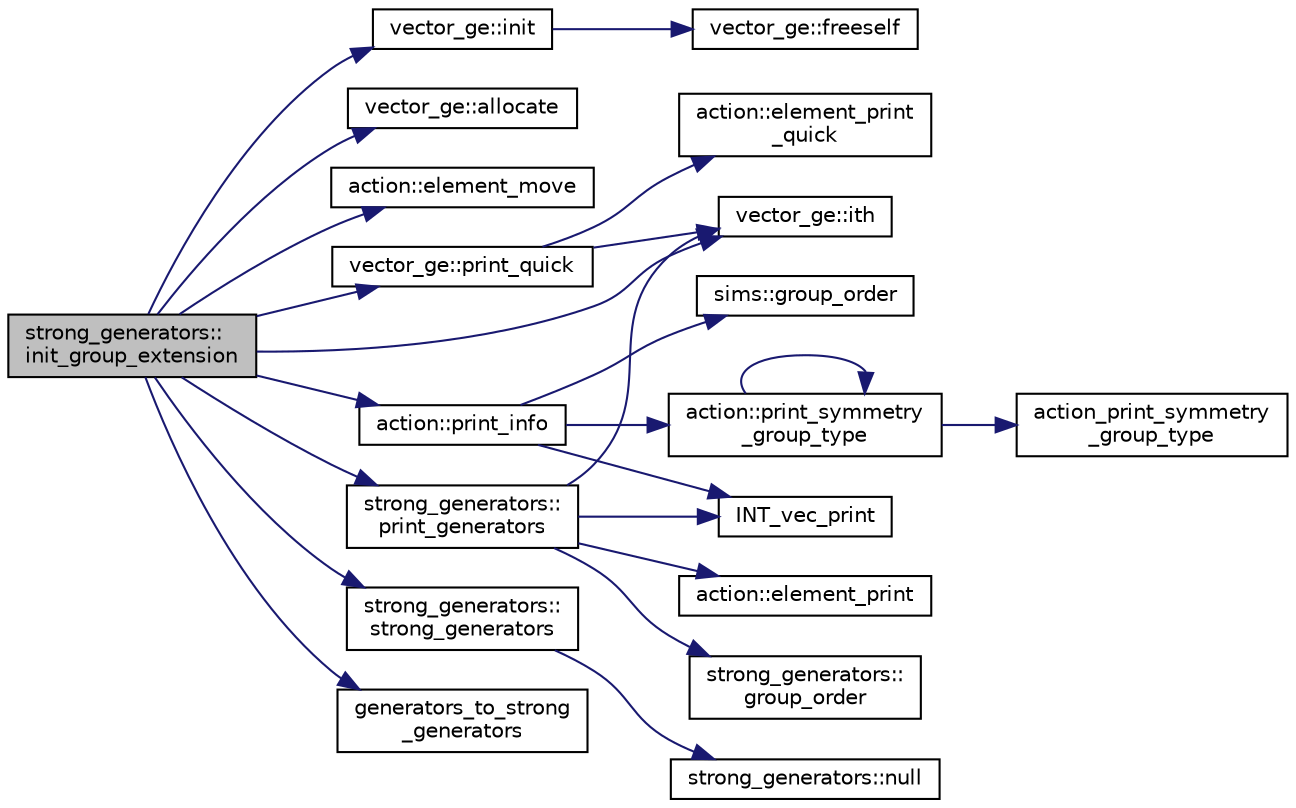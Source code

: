 digraph "strong_generators::init_group_extension"
{
  edge [fontname="Helvetica",fontsize="10",labelfontname="Helvetica",labelfontsize="10"];
  node [fontname="Helvetica",fontsize="10",shape=record];
  rankdir="LR";
  Node3188 [label="strong_generators::\linit_group_extension",height=0.2,width=0.4,color="black", fillcolor="grey75", style="filled", fontcolor="black"];
  Node3188 -> Node3189 [color="midnightblue",fontsize="10",style="solid",fontname="Helvetica"];
  Node3189 [label="vector_ge::init",height=0.2,width=0.4,color="black", fillcolor="white", style="filled",URL="$d4/d6e/classvector__ge.html#afe1d6befd1f1501e6be34afbaa9d30a8"];
  Node3189 -> Node3190 [color="midnightblue",fontsize="10",style="solid",fontname="Helvetica"];
  Node3190 [label="vector_ge::freeself",height=0.2,width=0.4,color="black", fillcolor="white", style="filled",URL="$d4/d6e/classvector__ge.html#aa002e4b715cc73a9b8b367d29700b452"];
  Node3188 -> Node3191 [color="midnightblue",fontsize="10",style="solid",fontname="Helvetica"];
  Node3191 [label="vector_ge::allocate",height=0.2,width=0.4,color="black", fillcolor="white", style="filled",URL="$d4/d6e/classvector__ge.html#a35b062a9201b30f0a87bf87702d243ae"];
  Node3188 -> Node3192 [color="midnightblue",fontsize="10",style="solid",fontname="Helvetica"];
  Node3192 [label="action::element_move",height=0.2,width=0.4,color="black", fillcolor="white", style="filled",URL="$d2/d86/classaction.html#a550947491bbb534d3d7951f50198a874"];
  Node3188 -> Node3193 [color="midnightblue",fontsize="10",style="solid",fontname="Helvetica"];
  Node3193 [label="vector_ge::ith",height=0.2,width=0.4,color="black", fillcolor="white", style="filled",URL="$d4/d6e/classvector__ge.html#a1ff002e8b746a9beb119d57dcd4a15ff"];
  Node3188 -> Node3194 [color="midnightblue",fontsize="10",style="solid",fontname="Helvetica"];
  Node3194 [label="vector_ge::print_quick",height=0.2,width=0.4,color="black", fillcolor="white", style="filled",URL="$d4/d6e/classvector__ge.html#a07262bf7e62323977854b0884c85d549"];
  Node3194 -> Node3195 [color="midnightblue",fontsize="10",style="solid",fontname="Helvetica"];
  Node3195 [label="action::element_print\l_quick",height=0.2,width=0.4,color="black", fillcolor="white", style="filled",URL="$d2/d86/classaction.html#a4844680cf6750396f76494a28655265b"];
  Node3194 -> Node3193 [color="midnightblue",fontsize="10",style="solid",fontname="Helvetica"];
  Node3188 -> Node3196 [color="midnightblue",fontsize="10",style="solid",fontname="Helvetica"];
  Node3196 [label="action::print_info",height=0.2,width=0.4,color="black", fillcolor="white", style="filled",URL="$d2/d86/classaction.html#a6f89e493e5c5a32e5c3b8963d438ce86"];
  Node3196 -> Node3197 [color="midnightblue",fontsize="10",style="solid",fontname="Helvetica"];
  Node3197 [label="action::print_symmetry\l_group_type",height=0.2,width=0.4,color="black", fillcolor="white", style="filled",URL="$d2/d86/classaction.html#aed811766c7e64fe2c853df8b0b67aa6e"];
  Node3197 -> Node3198 [color="midnightblue",fontsize="10",style="solid",fontname="Helvetica"];
  Node3198 [label="action_print_symmetry\l_group_type",height=0.2,width=0.4,color="black", fillcolor="white", style="filled",URL="$d5/d90/action__global_8_c.html#a03666b9440c4962148eba7905b9f843c"];
  Node3197 -> Node3197 [color="midnightblue",fontsize="10",style="solid",fontname="Helvetica"];
  Node3196 -> Node3199 [color="midnightblue",fontsize="10",style="solid",fontname="Helvetica"];
  Node3199 [label="INT_vec_print",height=0.2,width=0.4,color="black", fillcolor="white", style="filled",URL="$df/dbf/sajeeb_8_c.html#a79a5901af0b47dd0d694109543c027fe"];
  Node3196 -> Node3200 [color="midnightblue",fontsize="10",style="solid",fontname="Helvetica"];
  Node3200 [label="sims::group_order",height=0.2,width=0.4,color="black", fillcolor="white", style="filled",URL="$d9/df3/classsims.html#aa442445175656570fa35febbe790efad"];
  Node3188 -> Node3201 [color="midnightblue",fontsize="10",style="solid",fontname="Helvetica"];
  Node3201 [label="strong_generators::\lstrong_generators",height=0.2,width=0.4,color="black", fillcolor="white", style="filled",URL="$dc/d09/classstrong__generators.html#a21fe01627384464cd600bd858acb6c40"];
  Node3201 -> Node3202 [color="midnightblue",fontsize="10",style="solid",fontname="Helvetica"];
  Node3202 [label="strong_generators::null",height=0.2,width=0.4,color="black", fillcolor="white", style="filled",URL="$dc/d09/classstrong__generators.html#a6c749e2b2e07381b291f76a3841334f0"];
  Node3188 -> Node3203 [color="midnightblue",fontsize="10",style="solid",fontname="Helvetica"];
  Node3203 [label="generators_to_strong\l_generators",height=0.2,width=0.4,color="black", fillcolor="white", style="filled",URL="$d5/d90/action__global_8_c.html#aaa17f24fdab7065fbb11a06c513a4562"];
  Node3188 -> Node3204 [color="midnightblue",fontsize="10",style="solid",fontname="Helvetica"];
  Node3204 [label="strong_generators::\lprint_generators",height=0.2,width=0.4,color="black", fillcolor="white", style="filled",URL="$dc/d09/classstrong__generators.html#adccd259b435afd96d89cd664daa6c897"];
  Node3204 -> Node3205 [color="midnightblue",fontsize="10",style="solid",fontname="Helvetica"];
  Node3205 [label="strong_generators::\lgroup_order",height=0.2,width=0.4,color="black", fillcolor="white", style="filled",URL="$dc/d09/classstrong__generators.html#a91f453c2bfd6502b96f4b4eed16beb20"];
  Node3204 -> Node3199 [color="midnightblue",fontsize="10",style="solid",fontname="Helvetica"];
  Node3204 -> Node3206 [color="midnightblue",fontsize="10",style="solid",fontname="Helvetica"];
  Node3206 [label="action::element_print",height=0.2,width=0.4,color="black", fillcolor="white", style="filled",URL="$d2/d86/classaction.html#ae38c3ef3c1125213733d63c6fc3c40cd"];
  Node3204 -> Node3193 [color="midnightblue",fontsize="10",style="solid",fontname="Helvetica"];
}
